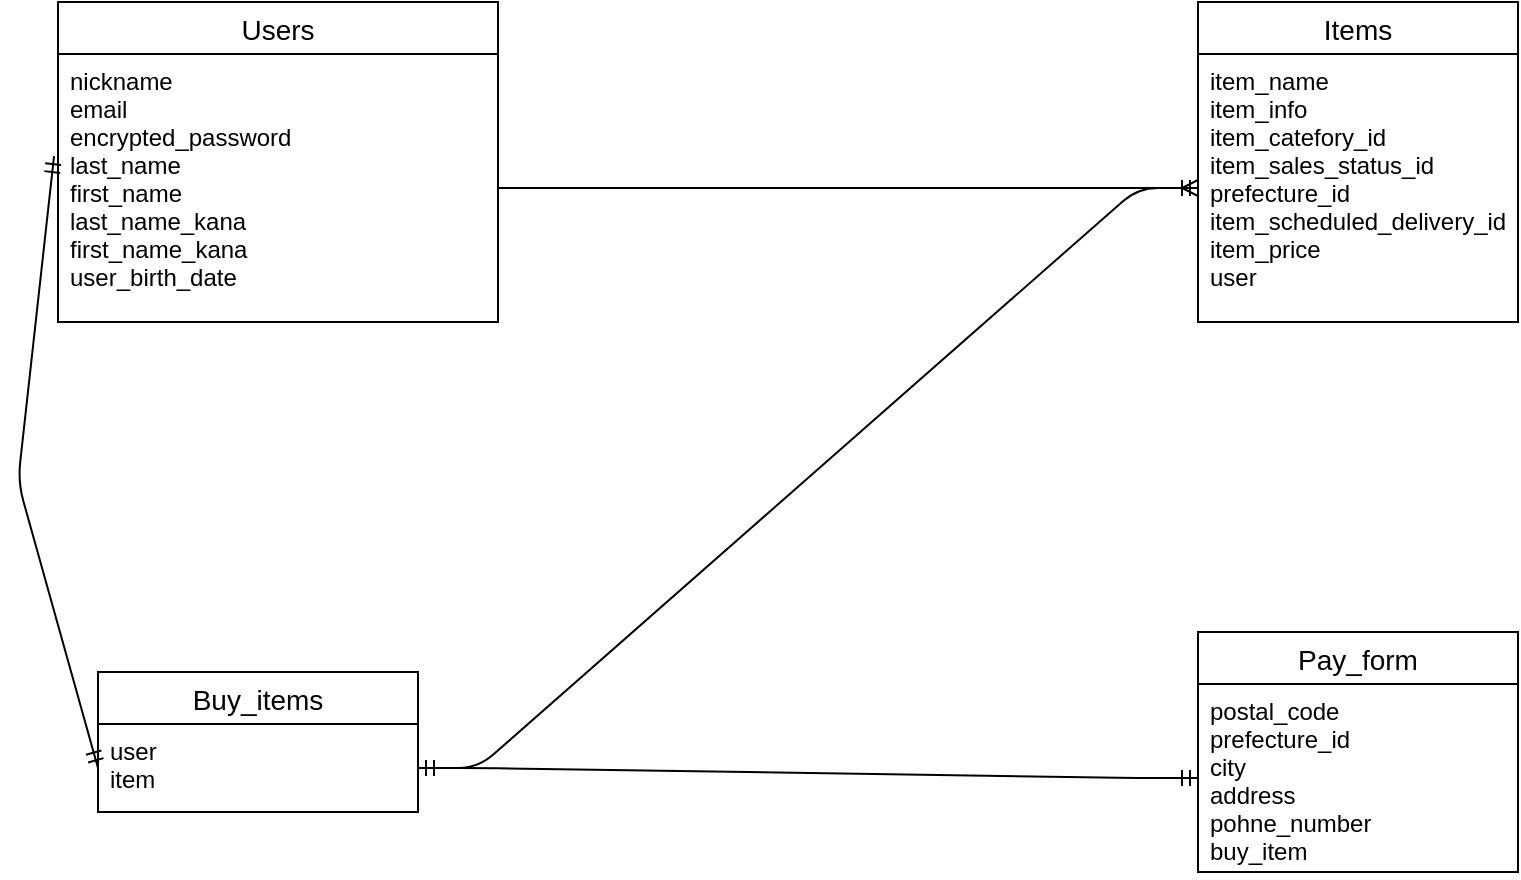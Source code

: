 <mxfile>
    <diagram id="ucKPEtSyAZdJ0RlDf4Tj" name="ページ1">
        <mxGraphModel dx="1586" dy="680" grid="1" gridSize="10" guides="1" tooltips="1" connect="1" arrows="1" fold="1" page="1" pageScale="1" pageWidth="827" pageHeight="1169" math="0" shadow="0">
            <root>
                <mxCell id="0"/>
                <mxCell id="1" parent="0"/>
                <mxCell id="33" value="Items" style="swimlane;fontStyle=0;childLayout=stackLayout;horizontal=1;startSize=26;horizontalStack=0;resizeParent=1;resizeParentMax=0;resizeLast=0;collapsible=1;marginBottom=0;align=center;fontSize=14;" parent="1" vertex="1">
                    <mxGeometry x="470" y="40" width="160" height="160" as="geometry"/>
                </mxCell>
                <mxCell id="37" value="Users" style="swimlane;fontStyle=0;childLayout=stackLayout;horizontal=1;startSize=26;horizontalStack=0;resizeParent=1;resizeParentMax=0;resizeLast=0;collapsible=1;marginBottom=0;align=center;fontSize=14;" parent="1" vertex="1">
                    <mxGeometry x="-100" y="40" width="220" height="160" as="geometry"/>
                </mxCell>
                <mxCell id="38" value="nickname&#10;email&#10;encrypted_password&#10;last_name&#10;first_name&#10;last_name_kana&#10;first_name_kana&#10;user_birth_date" style="text;strokeColor=none;fillColor=none;spacingLeft=4;spacingRight=4;overflow=hidden;rotatable=0;points=[[0,0.5],[1,0.5]];portConstraint=eastwest;fontSize=12;" parent="37" vertex="1">
                    <mxGeometry y="26" width="220" height="134" as="geometry"/>
                </mxCell>
                <mxCell id="41" value="Buy_items" style="swimlane;fontStyle=0;childLayout=stackLayout;horizontal=1;startSize=26;horizontalStack=0;resizeParent=1;resizeParentMax=0;resizeLast=0;collapsible=1;marginBottom=0;align=center;fontSize=14;" parent="1" vertex="1">
                    <mxGeometry x="-80" y="375" width="160" height="70" as="geometry"/>
                </mxCell>
                <mxCell id="43" value="user&#10;item" style="text;strokeColor=none;fillColor=none;spacingLeft=4;spacingRight=4;overflow=hidden;rotatable=0;points=[[0,0.5],[1,0.5]];portConstraint=eastwest;fontSize=12;" parent="41" vertex="1">
                    <mxGeometry y="26" width="160" height="44" as="geometry"/>
                </mxCell>
                <mxCell id="52" value="" style="edgeStyle=entityRelationEdgeStyle;fontSize=12;html=1;endArrow=ERmany;exitX=1;exitY=0.5;exitDx=0;exitDy=0;entryX=0;entryY=0.5;entryDx=0;entryDy=0;" parent="1" source="38" target="34" edge="1">
                    <mxGeometry width="100" height="100" relative="1" as="geometry">
                        <mxPoint x="220" y="320" as="sourcePoint"/>
                        <mxPoint x="320" y="101" as="targetPoint"/>
                    </mxGeometry>
                </mxCell>
                <mxCell id="71" value="Pay_form" style="swimlane;fontStyle=0;childLayout=stackLayout;horizontal=1;startSize=26;horizontalStack=0;resizeParent=1;resizeParentMax=0;resizeLast=0;collapsible=1;marginBottom=0;align=center;fontSize=14;" vertex="1" parent="1">
                    <mxGeometry x="470" y="355" width="160" height="120" as="geometry"/>
                </mxCell>
                <mxCell id="72" value="postal_code&#10;prefecture_id&#10;city&#10;address&#10;pohne_number&#10;buy_item" style="text;strokeColor=none;fillColor=none;spacingLeft=4;spacingRight=4;overflow=hidden;rotatable=0;points=[[0,0.5],[1,0.5]];portConstraint=eastwest;fontSize=12;" vertex="1" parent="71">
                    <mxGeometry y="26" width="160" height="94" as="geometry"/>
                </mxCell>
                <mxCell id="81" value="" style="edgeStyle=entityRelationEdgeStyle;fontSize=12;html=1;endArrow=ERmandOne;startArrow=ERmandOne;entryX=0;entryY=0.5;entryDx=0;entryDy=0;" edge="1" parent="1" source="43" target="72">
                    <mxGeometry width="100" height="100" relative="1" as="geometry">
                        <mxPoint x="250" y="350" as="sourcePoint"/>
                        <mxPoint x="460" y="430" as="targetPoint"/>
                    </mxGeometry>
                </mxCell>
                <mxCell id="85" value="" style="edgeStyle=entityRelationEdgeStyle;fontSize=12;html=1;endArrow=ERmandOne;startArrow=ERmandOne;entryX=0;entryY=0.5;entryDx=0;entryDy=0;exitX=1;exitY=0.5;exitDx=0;exitDy=0;" edge="1" parent="1" source="43" target="34">
                    <mxGeometry width="100" height="100" relative="1" as="geometry">
                        <mxPoint x="150" y="250" as="sourcePoint"/>
                        <mxPoint x="250" y="150" as="targetPoint"/>
                    </mxGeometry>
                </mxCell>
                <object label="" id="89">
                    <mxCell style="fontSize=12;html=1;endArrow=ERmandOne;startArrow=ERmandOne;entryX=0;entryY=0.5;entryDx=0;entryDy=0;exitX=-0.009;exitY=0.381;exitDx=0;exitDy=0;exitPerimeter=0;" edge="1" parent="1" source="38" target="43">
                        <mxGeometry width="100" height="100" relative="1" as="geometry">
                            <mxPoint x="170" y="150" as="sourcePoint"/>
                            <mxPoint x="70" y="250" as="targetPoint"/>
                            <Array as="points">
                                <mxPoint x="-120" y="280"/>
                            </Array>
                        </mxGeometry>
                    </mxCell>
                </object>
                <mxCell id="34" value="item_name&#10;item_info&#10;item_catefory_id&#10;item_sales_status_id&#10;prefecture_id&#10;item_scheduled_delivery_id&#10;item_price&#10;user&#10;" style="text;strokeColor=none;fillColor=none;spacingLeft=4;spacingRight=4;overflow=hidden;rotatable=0;points=[[0,0.5],[1,0.5]];portConstraint=eastwest;fontSize=12;" parent="1" vertex="1">
                    <mxGeometry x="470" y="66" width="160" height="134" as="geometry"/>
                </mxCell>
            </root>
        </mxGraphModel>
    </diagram>
</mxfile>